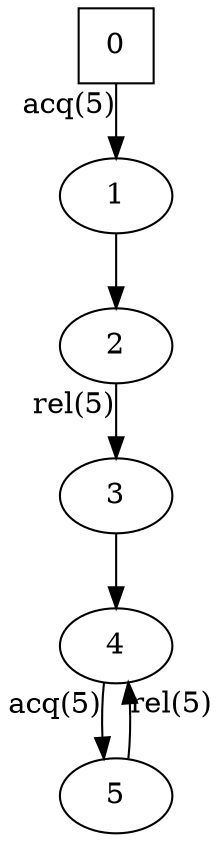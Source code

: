 digraph auto_0{
0[shape=square];
1;
2;
3;
4;
5;
4 -> 5[xlabel="acq(5)"];
5 -> 4[xlabel="rel(5)"];
1 -> 2;
2 -> 3[xlabel="rel(5)"];
0 -> 1[xlabel="acq(5)"];
3 -> 4;
}
